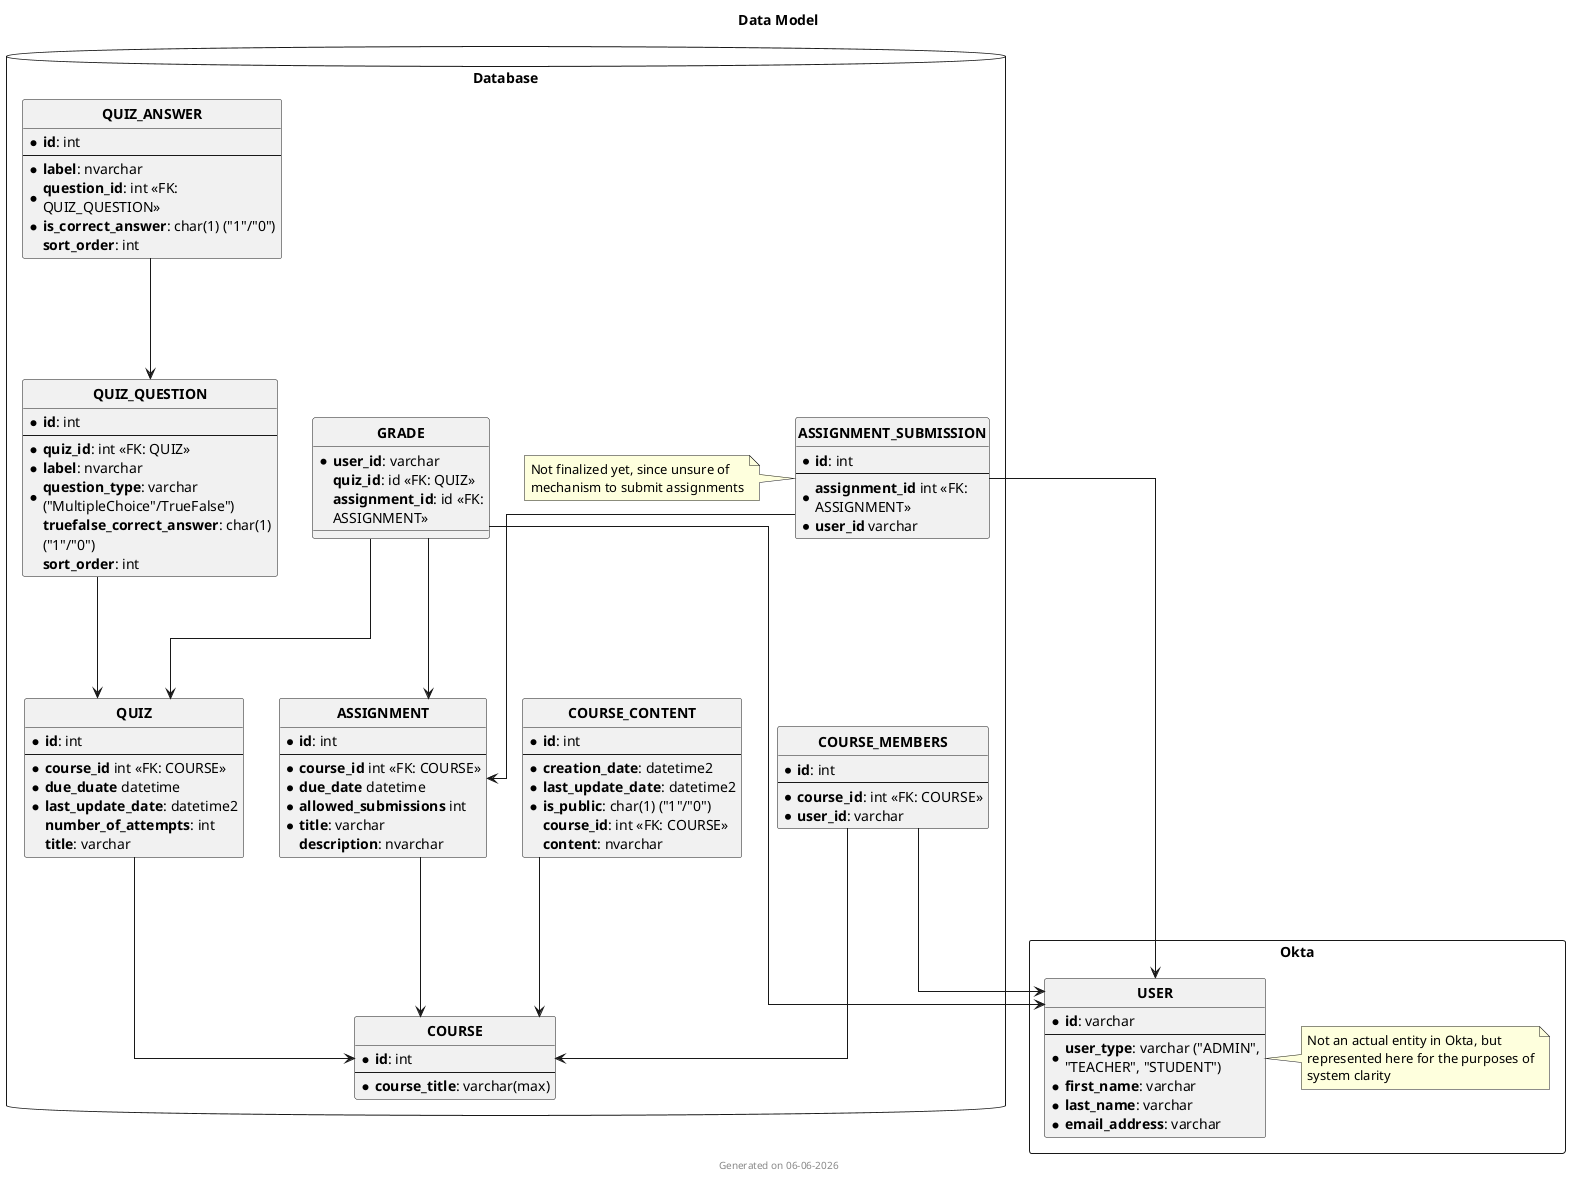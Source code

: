 @startuml
skinparam WrapWidth 250
skinparam MaxMessageSize 250
footer Generated on %date("MM-dd-YYYY")
title Data Model

' hide "E" circle around all entities
hide circle

' avoid problems with angled crows feet
skinparam linetype ortho

package Okta <<Rectangle>> {
    entity "**USER**" as u {
        * **id**: varchar
        --
        * **user_type**: varchar ("ADMIN", "TEACHER", "STUDENT")
        * **first_name**: varchar
        * **last_name**: varchar
        * **email_address**: varchar
    }
    note right
        Not an actual entity in Okta, but represented here for the purposes of system clarity
    end note
}

package Database <<Database>> {
    entity "**COURSE**" as c {
        * **id**: int
        --
        * **course_title**: varchar(max)
    }

    entity "**COURSE_MEMBERS**" as cm {
        * **id**: int
        --
        * **course_id**: int <<FK: COURSE>>
        * **user_id**: varchar
    }

    entity "**COURSE_CONTENT**" as cc {
        * **id**: int
        --
        * **creation_date**: datetime2
        * **last_update_date**: datetime2
        * **is_public**: char(1) ("1"/"0")
        **course_id**: int <<FK: COURSE>>
        **content**: nvarchar
    }

    entity "**QUIZ**" as q {
        * **id**: int
        --
        * **course_id** int <<FK: COURSE>>
        * **due_duate** datetime
        * **last_update_date**: datetime2
        **number_of_attempts**: int
        **title**: varchar
    }

    entity "**QUIZ_QUESTION**" as qq {
        * **id**: int
        --
        * **quiz_id**: int <<FK: QUIZ>>
        * **label**: nvarchar
        * **question_type**: varchar ("MultipleChoice"/TrueFalse")
        **truefalse_correct_answer**: char(1) ("1"/"0")
        **sort_order**: int
    }

    entity "**QUIZ_ANSWER**" as qa {
        * **id**: int
        --
        * **label**: nvarchar
        * **question_id**: int <<FK: QUIZ_QUESTION>>
        * **is_correct_answer**: char(1) ("1"/"0")
        **sort_order**: int
    }

    entity "**ASSIGNMENT**" as a {
        * **id**: int
        --
        * **course_id** int <<FK: COURSE>>
        * **due_date** datetime
        * **allowed_submissions** int
        * **title**: varchar
        **description**: nvarchar
    }

    entity "**ASSIGNMENT_SUBMISSION**" as as {
        * **id**: int
        --
        * **assignment_id** int <<FK: ASSIGNMENT>>
        * **user_id** varchar
    }
    note left
        Not finalized yet, since unsure of mechanism to submit assignments
    end note

    entity "**GRADE**" as g {
        * **user_id**: varchar
        **quiz_id**: id <<FK: QUIZ>>
        **assignment_id**: id <<FK: ASSIGNMENT>>
    }
}

cm ---> u
cm ---> c
cc ---> c
q ---> c
qq ---> q
qa ---> qq
a ---> c
as ---> a
as ---> u
g ---> u
g ---> q
g ---> a
@enduml
